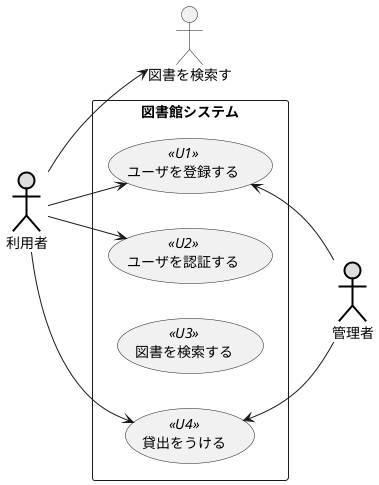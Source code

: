 @startuml 例題3
left to right direction
actor 利用者#DDDDDD;line:black;line.bold;
actor 管理者#DDDDDD;line:black;line.bold;
rectangle 図書館システム {
usecase ユーザを登録する << U1 >>
usecase ユーザを認証する << U2 >>
usecase 図書を検索する << U3 >>
usecase 貸出をうける << U4 >>
}
利用者--> ユーザを登録する
利用者--> ユーザを認証する
利用者--> 図書を検索す

利用者--> 貸出をうける
ユーザを登録する <-- 管理者
貸出をうける <-- 管理者
@enduml
